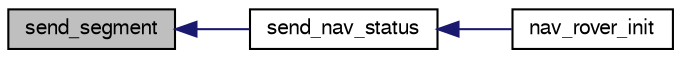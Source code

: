 digraph "send_segment"
{
  edge [fontname="FreeSans",fontsize="10",labelfontname="FreeSans",labelfontsize="10"];
  node [fontname="FreeSans",fontsize="10",shape=record];
  rankdir="LR";
  Node1 [label="send_segment",height=0.2,width=0.4,color="black", fillcolor="grey75", style="filled", fontcolor="black"];
  Node1 -> Node2 [dir="back",color="midnightblue",fontsize="10",style="solid",fontname="FreeSans"];
  Node2 [label="send_nav_status",height=0.2,width=0.4,color="black", fillcolor="white", style="filled",URL="$nav__rover__base_8c.html#a2332bd79a09ee7d64b4e82cf14b2eaaa"];
  Node2 -> Node3 [dir="back",color="midnightblue",fontsize="10",style="solid",fontname="FreeSans"];
  Node3 [label="nav_rover_init",height=0.2,width=0.4,color="black", fillcolor="white", style="filled",URL="$nav__rover__base_8h.html#a7dbbfec5c5db9defc4309d2a6cb092b4",tooltip="Init and register nav functions. "];
}
